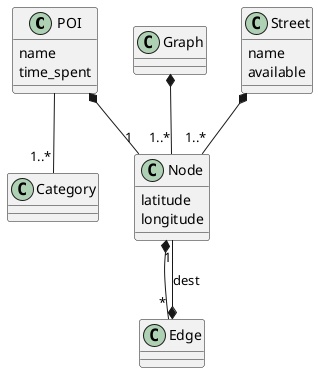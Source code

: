 @startuml exemplo

class POI {
    name
    time_spent
}

class Category {

}

class Graph {

}

class Node {
    latitude
    longitude
}

class Edge {

}

class Street {
    name
    available
}

POI *-- "1" Node
POI -- "1..*" Category

Street *-- "1..*" Node

Graph *-- "1..*" Node

Node *-- "*" Edge

Edge *-- "1" Node : dest

@enduml